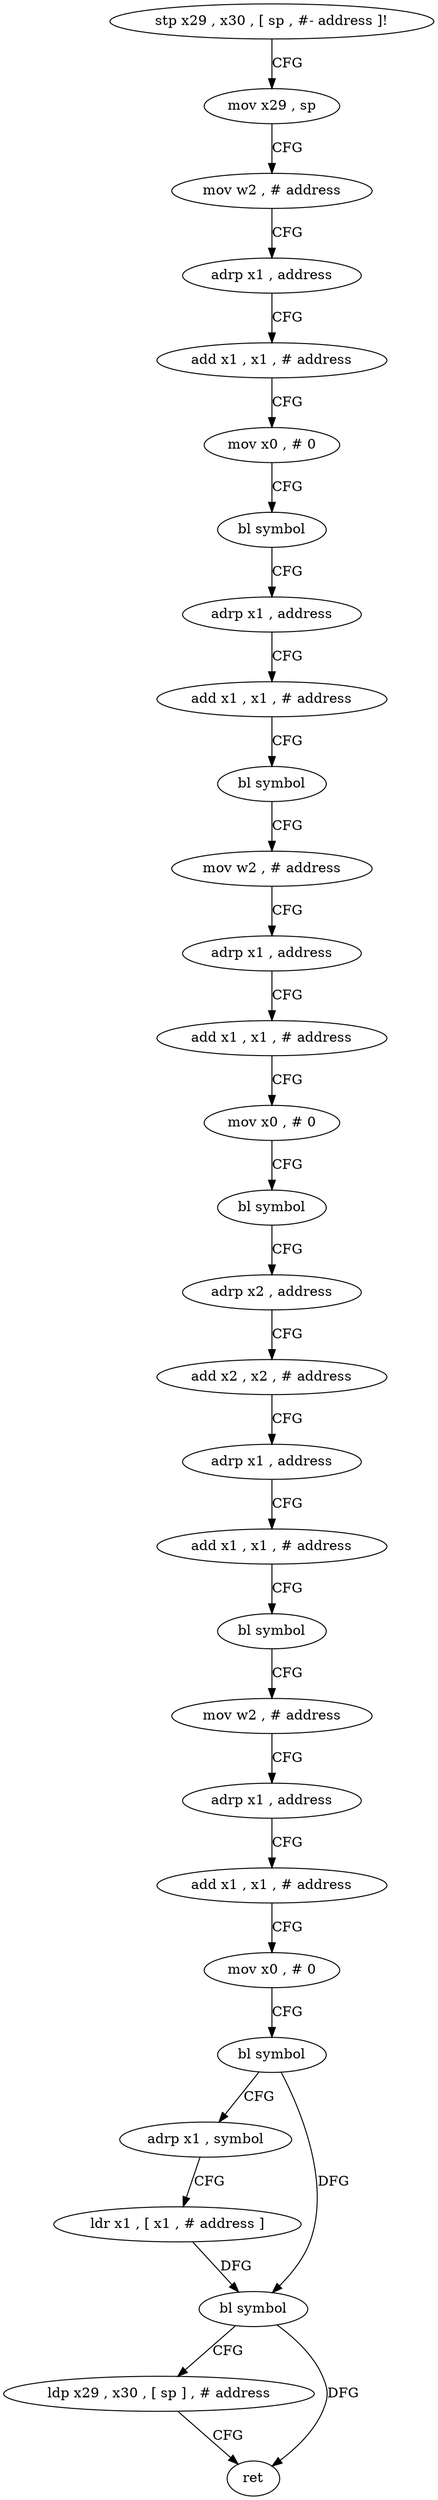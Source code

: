 digraph "func" {
"4213172" [label = "stp x29 , x30 , [ sp , #- address ]!" ]
"4213176" [label = "mov x29 , sp" ]
"4213180" [label = "mov w2 , # address" ]
"4213184" [label = "adrp x1 , address" ]
"4213188" [label = "add x1 , x1 , # address" ]
"4213192" [label = "mov x0 , # 0" ]
"4213196" [label = "bl symbol" ]
"4213200" [label = "adrp x1 , address" ]
"4213204" [label = "add x1 , x1 , # address" ]
"4213208" [label = "bl symbol" ]
"4213212" [label = "mov w2 , # address" ]
"4213216" [label = "adrp x1 , address" ]
"4213220" [label = "add x1 , x1 , # address" ]
"4213224" [label = "mov x0 , # 0" ]
"4213228" [label = "bl symbol" ]
"4213232" [label = "adrp x2 , address" ]
"4213236" [label = "add x2 , x2 , # address" ]
"4213240" [label = "adrp x1 , address" ]
"4213244" [label = "add x1 , x1 , # address" ]
"4213248" [label = "bl symbol" ]
"4213252" [label = "mov w2 , # address" ]
"4213256" [label = "adrp x1 , address" ]
"4213260" [label = "add x1 , x1 , # address" ]
"4213264" [label = "mov x0 , # 0" ]
"4213268" [label = "bl symbol" ]
"4213272" [label = "adrp x1 , symbol" ]
"4213276" [label = "ldr x1 , [ x1 , # address ]" ]
"4213280" [label = "bl symbol" ]
"4213284" [label = "ldp x29 , x30 , [ sp ] , # address" ]
"4213288" [label = "ret" ]
"4213172" -> "4213176" [ label = "CFG" ]
"4213176" -> "4213180" [ label = "CFG" ]
"4213180" -> "4213184" [ label = "CFG" ]
"4213184" -> "4213188" [ label = "CFG" ]
"4213188" -> "4213192" [ label = "CFG" ]
"4213192" -> "4213196" [ label = "CFG" ]
"4213196" -> "4213200" [ label = "CFG" ]
"4213200" -> "4213204" [ label = "CFG" ]
"4213204" -> "4213208" [ label = "CFG" ]
"4213208" -> "4213212" [ label = "CFG" ]
"4213212" -> "4213216" [ label = "CFG" ]
"4213216" -> "4213220" [ label = "CFG" ]
"4213220" -> "4213224" [ label = "CFG" ]
"4213224" -> "4213228" [ label = "CFG" ]
"4213228" -> "4213232" [ label = "CFG" ]
"4213232" -> "4213236" [ label = "CFG" ]
"4213236" -> "4213240" [ label = "CFG" ]
"4213240" -> "4213244" [ label = "CFG" ]
"4213244" -> "4213248" [ label = "CFG" ]
"4213248" -> "4213252" [ label = "CFG" ]
"4213252" -> "4213256" [ label = "CFG" ]
"4213256" -> "4213260" [ label = "CFG" ]
"4213260" -> "4213264" [ label = "CFG" ]
"4213264" -> "4213268" [ label = "CFG" ]
"4213268" -> "4213272" [ label = "CFG" ]
"4213268" -> "4213280" [ label = "DFG" ]
"4213272" -> "4213276" [ label = "CFG" ]
"4213276" -> "4213280" [ label = "DFG" ]
"4213280" -> "4213284" [ label = "CFG" ]
"4213280" -> "4213288" [ label = "DFG" ]
"4213284" -> "4213288" [ label = "CFG" ]
}
